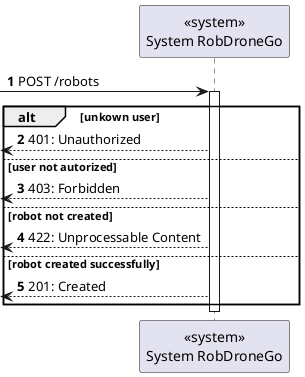 @startuml
autonumber

participant "<<system>>\nSystem RobDroneGo" as sys

[-> sys: POST /robots

activate sys
    alt unkown user
        [<-- sys : 401: Unauthorized
    else user not autorized
        [<-- sys : 403: Forbidden
    else robot not created
        [<-- sys : 422: Unprocessable Content
    else robot created successfully
        [<-- sys : 201: Created
    end
deactivate sys

@enduml

